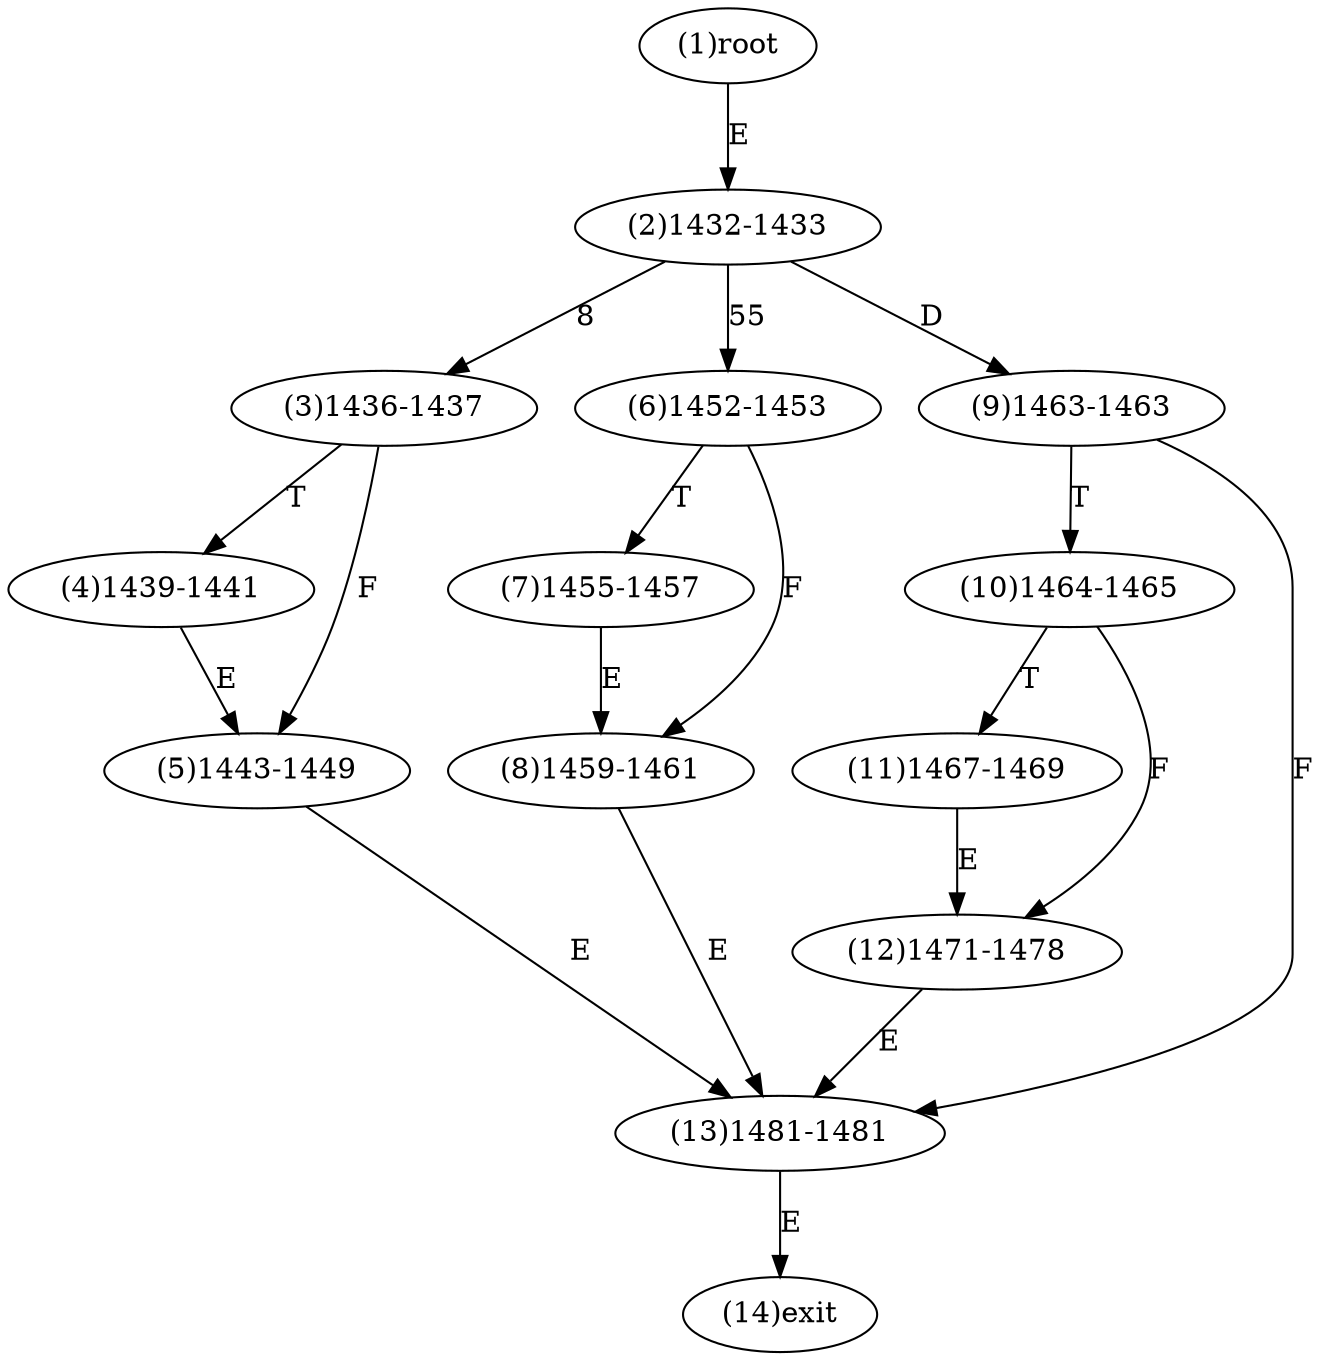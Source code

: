 digraph "" { 
1[ label="(1)root"];
2[ label="(2)1432-1433"];
3[ label="(3)1436-1437"];
4[ label="(4)1439-1441"];
5[ label="(5)1443-1449"];
6[ label="(6)1452-1453"];
7[ label="(7)1455-1457"];
8[ label="(8)1459-1461"];
9[ label="(9)1463-1463"];
10[ label="(10)1464-1465"];
11[ label="(11)1467-1469"];
12[ label="(12)1471-1478"];
13[ label="(13)1481-1481"];
14[ label="(14)exit"];
1->2[ label="E"];
2->3[ label="8"];
2->6[ label="55"];
2->9[ label="D"];
3->5[ label="F"];
3->4[ label="T"];
4->5[ label="E"];
5->13[ label="E"];
6->8[ label="F"];
6->7[ label="T"];
7->8[ label="E"];
8->13[ label="E"];
9->13[ label="F"];
9->10[ label="T"];
10->12[ label="F"];
10->11[ label="T"];
11->12[ label="E"];
12->13[ label="E"];
13->14[ label="E"];
}